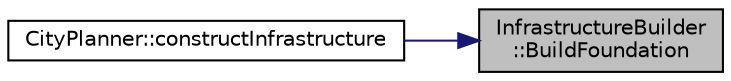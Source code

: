 digraph "InfrastructureBuilder::BuildFoundation"
{
 // LATEX_PDF_SIZE
  edge [fontname="Helvetica",fontsize="10",labelfontname="Helvetica",labelfontsize="10"];
  node [fontname="Helvetica",fontsize="10",shape=record];
  rankdir="RL";
  Node1 [label="InfrastructureBuilder\l::BuildFoundation",height=0.2,width=0.4,color="black", fillcolor="grey75", style="filled", fontcolor="black",tooltip="Builds the foundation of the infrastructure."];
  Node1 -> Node2 [dir="back",color="midnightblue",fontsize="10",style="solid",fontname="Helvetica"];
  Node2 [label="CityPlanner::constructInfrastructure",height=0.2,width=0.4,color="black", fillcolor="white", style="filled",URL="$classCityPlanner.html#a110c2f1092eba975f27932246a0e60f1",tooltip="Constructs new infrastructure."];
}
